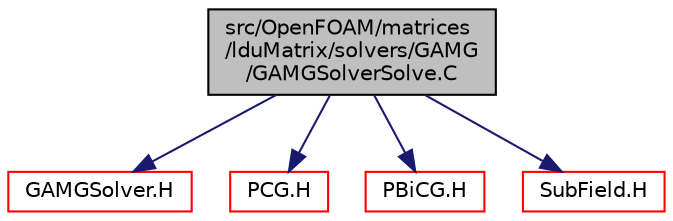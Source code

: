 digraph "src/OpenFOAM/matrices/lduMatrix/solvers/GAMG/GAMGSolverSolve.C"
{
  bgcolor="transparent";
  edge [fontname="Helvetica",fontsize="10",labelfontname="Helvetica",labelfontsize="10"];
  node [fontname="Helvetica",fontsize="10",shape=record];
  Node1 [label="src/OpenFOAM/matrices\l/lduMatrix/solvers/GAMG\l/GAMGSolverSolve.C",height=0.2,width=0.4,color="black", fillcolor="grey75", style="filled", fontcolor="black"];
  Node1 -> Node2 [color="midnightblue",fontsize="10",style="solid",fontname="Helvetica"];
  Node2 [label="GAMGSolver.H",height=0.2,width=0.4,color="red",URL="$a08682.html"];
  Node1 -> Node3 [color="midnightblue",fontsize="10",style="solid",fontname="Helvetica"];
  Node3 [label="PCG.H",height=0.2,width=0.4,color="red",URL="$a08714.html"];
  Node1 -> Node4 [color="midnightblue",fontsize="10",style="solid",fontname="Helvetica"];
  Node4 [label="PBiCG.H",height=0.2,width=0.4,color="red",URL="$a08710.html"];
  Node1 -> Node5 [color="midnightblue",fontsize="10",style="solid",fontname="Helvetica"];
  Node5 [label="SubField.H",height=0.2,width=0.4,color="red",URL="$a08258.html"];
}
